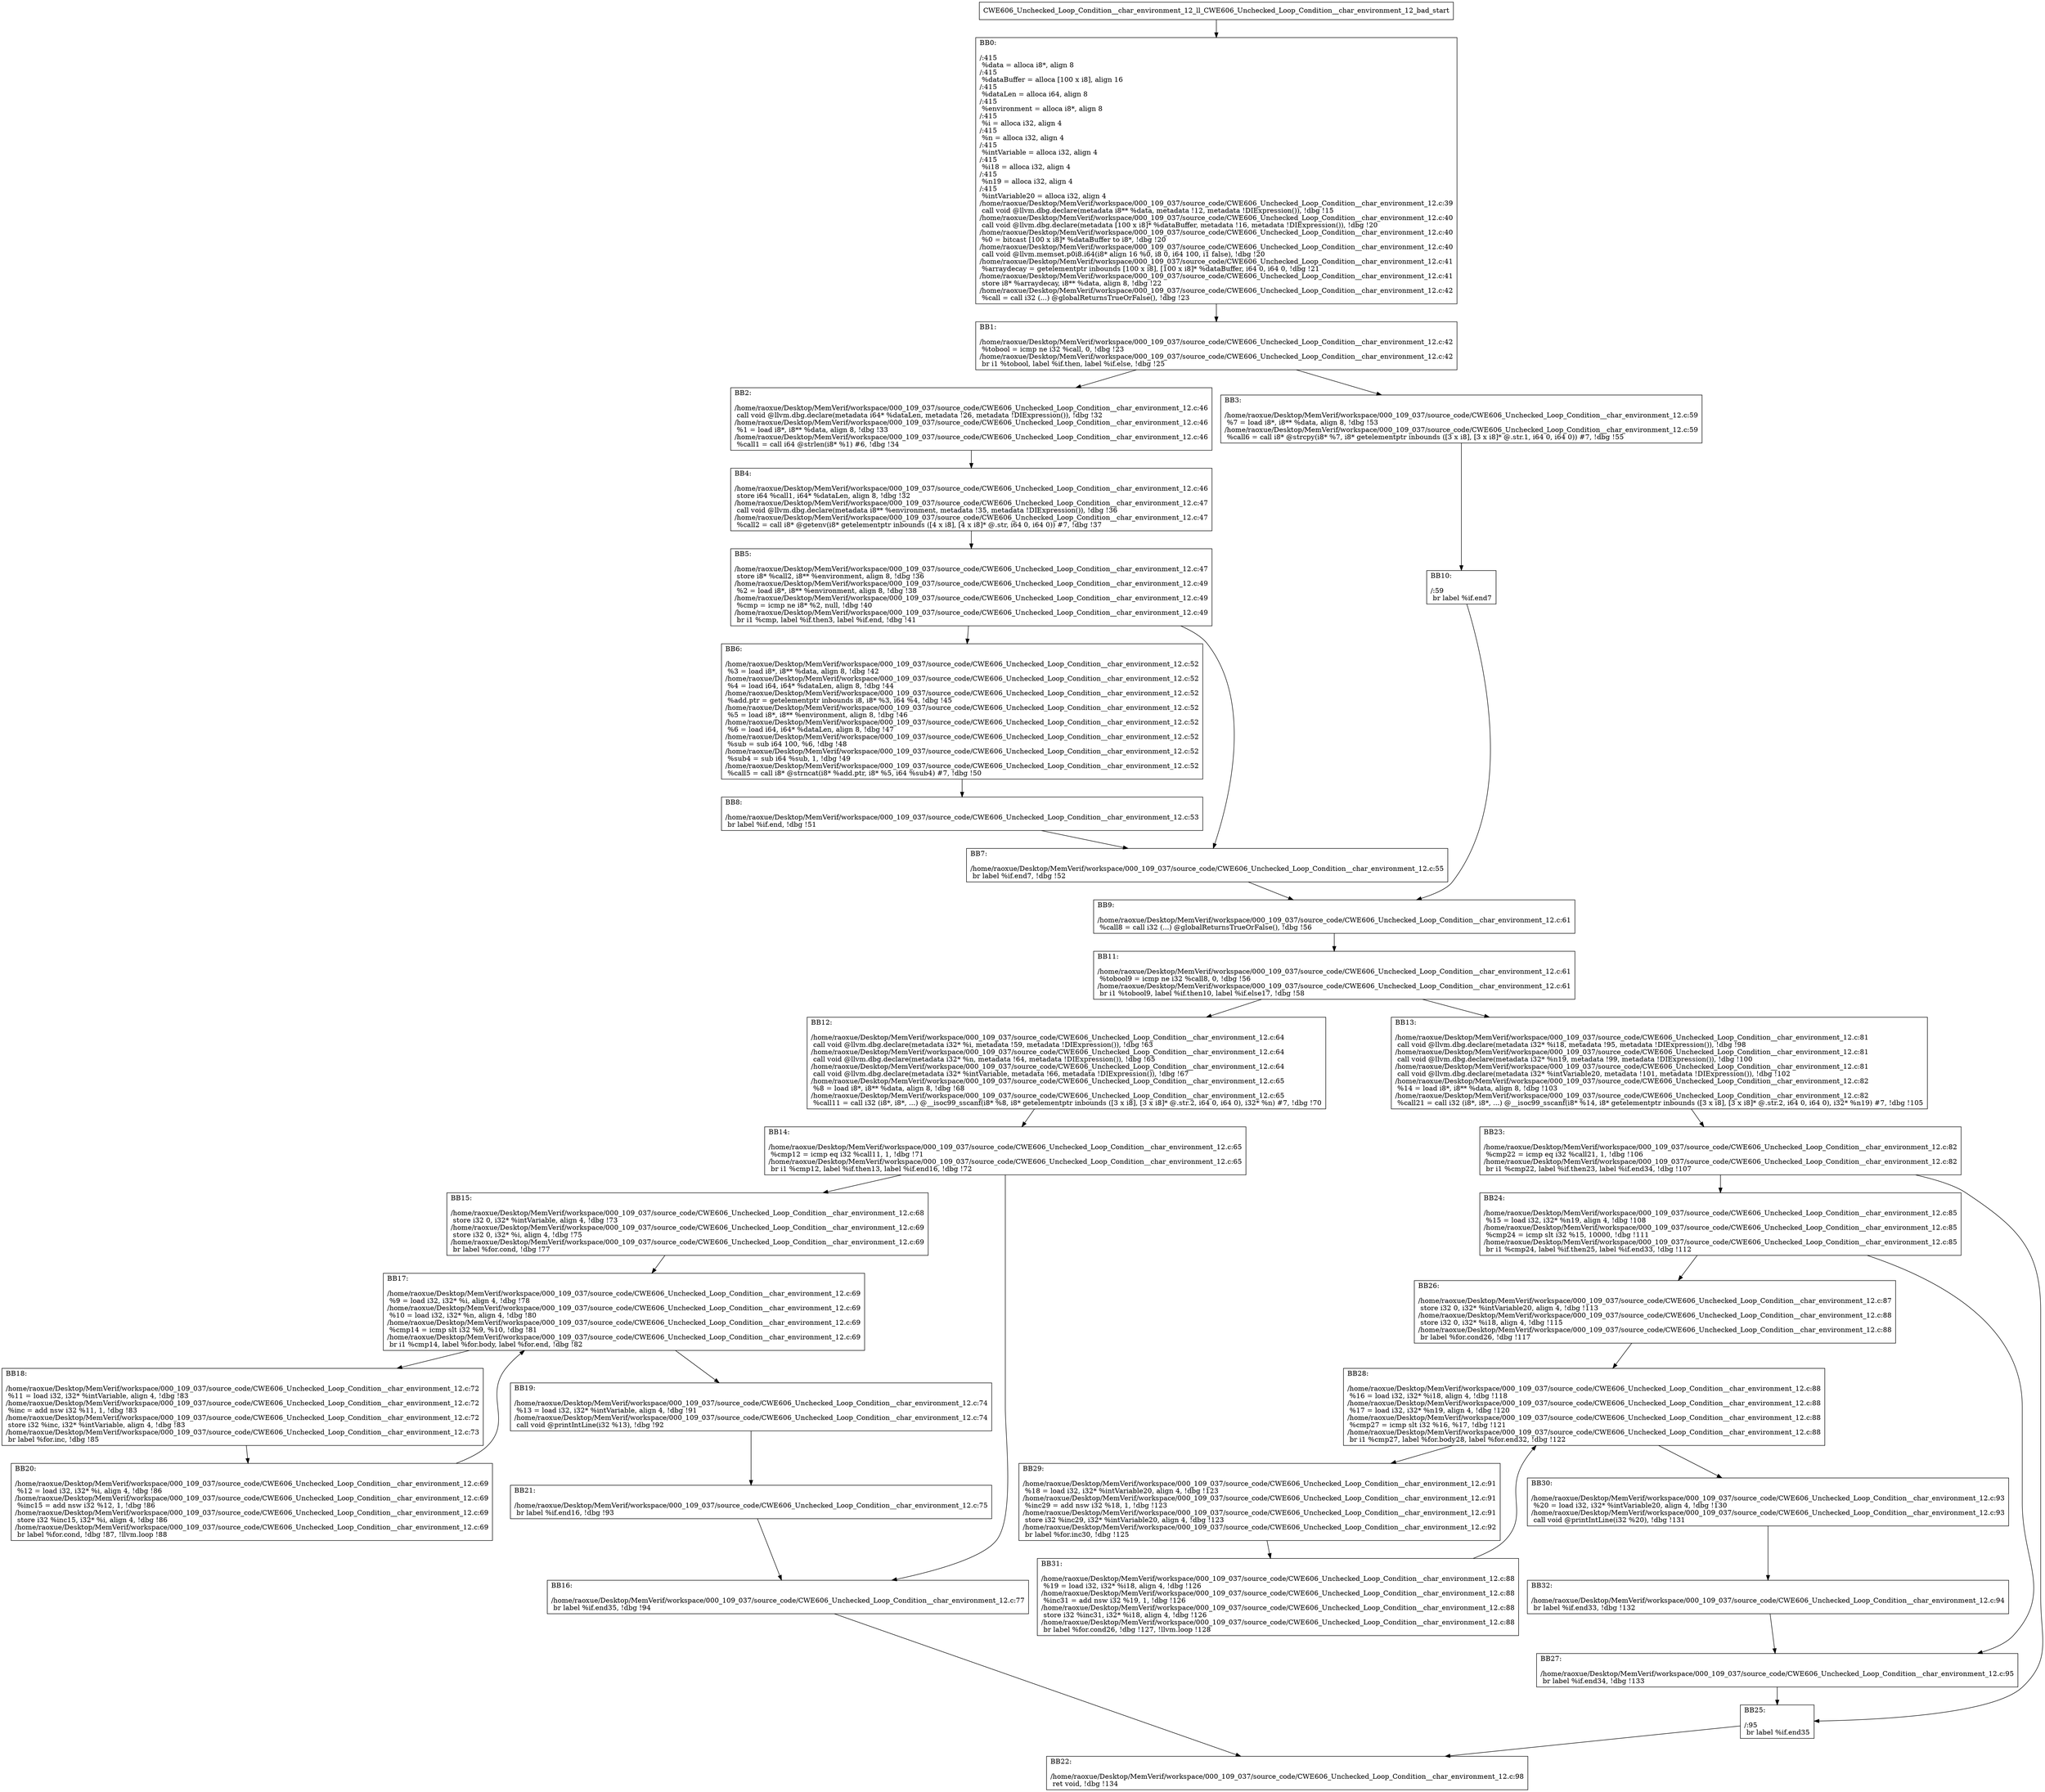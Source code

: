 digraph "CFG for'CWE606_Unchecked_Loop_Condition__char_environment_12_ll_CWE606_Unchecked_Loop_Condition__char_environment_12_bad' function" {
	BBCWE606_Unchecked_Loop_Condition__char_environment_12_ll_CWE606_Unchecked_Loop_Condition__char_environment_12_bad_start[shape=record,label="{CWE606_Unchecked_Loop_Condition__char_environment_12_ll_CWE606_Unchecked_Loop_Condition__char_environment_12_bad_start}"];
	BBCWE606_Unchecked_Loop_Condition__char_environment_12_ll_CWE606_Unchecked_Loop_Condition__char_environment_12_bad_start-> CWE606_Unchecked_Loop_Condition__char_environment_12_ll_CWE606_Unchecked_Loop_Condition__char_environment_12_badBB0;
	CWE606_Unchecked_Loop_Condition__char_environment_12_ll_CWE606_Unchecked_Loop_Condition__char_environment_12_badBB0 [shape=record, label="{BB0:\l\l/:415\l
  %data = alloca i8*, align 8\l
/:415\l
  %dataBuffer = alloca [100 x i8], align 16\l
/:415\l
  %dataLen = alloca i64, align 8\l
/:415\l
  %environment = alloca i8*, align 8\l
/:415\l
  %i = alloca i32, align 4\l
/:415\l
  %n = alloca i32, align 4\l
/:415\l
  %intVariable = alloca i32, align 4\l
/:415\l
  %i18 = alloca i32, align 4\l
/:415\l
  %n19 = alloca i32, align 4\l
/:415\l
  %intVariable20 = alloca i32, align 4\l
/home/raoxue/Desktop/MemVerif/workspace/000_109_037/source_code/CWE606_Unchecked_Loop_Condition__char_environment_12.c:39\l
  call void @llvm.dbg.declare(metadata i8** %data, metadata !12, metadata !DIExpression()), !dbg !15\l
/home/raoxue/Desktop/MemVerif/workspace/000_109_037/source_code/CWE606_Unchecked_Loop_Condition__char_environment_12.c:40\l
  call void @llvm.dbg.declare(metadata [100 x i8]* %dataBuffer, metadata !16, metadata !DIExpression()), !dbg !20\l
/home/raoxue/Desktop/MemVerif/workspace/000_109_037/source_code/CWE606_Unchecked_Loop_Condition__char_environment_12.c:40\l
  %0 = bitcast [100 x i8]* %dataBuffer to i8*, !dbg !20\l
/home/raoxue/Desktop/MemVerif/workspace/000_109_037/source_code/CWE606_Unchecked_Loop_Condition__char_environment_12.c:40\l
  call void @llvm.memset.p0i8.i64(i8* align 16 %0, i8 0, i64 100, i1 false), !dbg !20\l
/home/raoxue/Desktop/MemVerif/workspace/000_109_037/source_code/CWE606_Unchecked_Loop_Condition__char_environment_12.c:41\l
  %arraydecay = getelementptr inbounds [100 x i8], [100 x i8]* %dataBuffer, i64 0, i64 0, !dbg !21\l
/home/raoxue/Desktop/MemVerif/workspace/000_109_037/source_code/CWE606_Unchecked_Loop_Condition__char_environment_12.c:41\l
  store i8* %arraydecay, i8** %data, align 8, !dbg !22\l
/home/raoxue/Desktop/MemVerif/workspace/000_109_037/source_code/CWE606_Unchecked_Loop_Condition__char_environment_12.c:42\l
  %call = call i32 (...) @globalReturnsTrueOrFalse(), !dbg !23\l
}"];
	CWE606_Unchecked_Loop_Condition__char_environment_12_ll_CWE606_Unchecked_Loop_Condition__char_environment_12_badBB0-> CWE606_Unchecked_Loop_Condition__char_environment_12_ll_CWE606_Unchecked_Loop_Condition__char_environment_12_badBB1;
	CWE606_Unchecked_Loop_Condition__char_environment_12_ll_CWE606_Unchecked_Loop_Condition__char_environment_12_badBB1 [shape=record, label="{BB1:\l\l/home/raoxue/Desktop/MemVerif/workspace/000_109_037/source_code/CWE606_Unchecked_Loop_Condition__char_environment_12.c:42\l
  %tobool = icmp ne i32 %call, 0, !dbg !23\l
/home/raoxue/Desktop/MemVerif/workspace/000_109_037/source_code/CWE606_Unchecked_Loop_Condition__char_environment_12.c:42\l
  br i1 %tobool, label %if.then, label %if.else, !dbg !25\l
}"];
	CWE606_Unchecked_Loop_Condition__char_environment_12_ll_CWE606_Unchecked_Loop_Condition__char_environment_12_badBB1-> CWE606_Unchecked_Loop_Condition__char_environment_12_ll_CWE606_Unchecked_Loop_Condition__char_environment_12_badBB2;
	CWE606_Unchecked_Loop_Condition__char_environment_12_ll_CWE606_Unchecked_Loop_Condition__char_environment_12_badBB1-> CWE606_Unchecked_Loop_Condition__char_environment_12_ll_CWE606_Unchecked_Loop_Condition__char_environment_12_badBB3;
	CWE606_Unchecked_Loop_Condition__char_environment_12_ll_CWE606_Unchecked_Loop_Condition__char_environment_12_badBB2 [shape=record, label="{BB2:\l\l/home/raoxue/Desktop/MemVerif/workspace/000_109_037/source_code/CWE606_Unchecked_Loop_Condition__char_environment_12.c:46\l
  call void @llvm.dbg.declare(metadata i64* %dataLen, metadata !26, metadata !DIExpression()), !dbg !32\l
/home/raoxue/Desktop/MemVerif/workspace/000_109_037/source_code/CWE606_Unchecked_Loop_Condition__char_environment_12.c:46\l
  %1 = load i8*, i8** %data, align 8, !dbg !33\l
/home/raoxue/Desktop/MemVerif/workspace/000_109_037/source_code/CWE606_Unchecked_Loop_Condition__char_environment_12.c:46\l
  %call1 = call i64 @strlen(i8* %1) #6, !dbg !34\l
}"];
	CWE606_Unchecked_Loop_Condition__char_environment_12_ll_CWE606_Unchecked_Loop_Condition__char_environment_12_badBB2-> CWE606_Unchecked_Loop_Condition__char_environment_12_ll_CWE606_Unchecked_Loop_Condition__char_environment_12_badBB4;
	CWE606_Unchecked_Loop_Condition__char_environment_12_ll_CWE606_Unchecked_Loop_Condition__char_environment_12_badBB4 [shape=record, label="{BB4:\l\l/home/raoxue/Desktop/MemVerif/workspace/000_109_037/source_code/CWE606_Unchecked_Loop_Condition__char_environment_12.c:46\l
  store i64 %call1, i64* %dataLen, align 8, !dbg !32\l
/home/raoxue/Desktop/MemVerif/workspace/000_109_037/source_code/CWE606_Unchecked_Loop_Condition__char_environment_12.c:47\l
  call void @llvm.dbg.declare(metadata i8** %environment, metadata !35, metadata !DIExpression()), !dbg !36\l
/home/raoxue/Desktop/MemVerif/workspace/000_109_037/source_code/CWE606_Unchecked_Loop_Condition__char_environment_12.c:47\l
  %call2 = call i8* @getenv(i8* getelementptr inbounds ([4 x i8], [4 x i8]* @.str, i64 0, i64 0)) #7, !dbg !37\l
}"];
	CWE606_Unchecked_Loop_Condition__char_environment_12_ll_CWE606_Unchecked_Loop_Condition__char_environment_12_badBB4-> CWE606_Unchecked_Loop_Condition__char_environment_12_ll_CWE606_Unchecked_Loop_Condition__char_environment_12_badBB5;
	CWE606_Unchecked_Loop_Condition__char_environment_12_ll_CWE606_Unchecked_Loop_Condition__char_environment_12_badBB5 [shape=record, label="{BB5:\l\l/home/raoxue/Desktop/MemVerif/workspace/000_109_037/source_code/CWE606_Unchecked_Loop_Condition__char_environment_12.c:47\l
  store i8* %call2, i8** %environment, align 8, !dbg !36\l
/home/raoxue/Desktop/MemVerif/workspace/000_109_037/source_code/CWE606_Unchecked_Loop_Condition__char_environment_12.c:49\l
  %2 = load i8*, i8** %environment, align 8, !dbg !38\l
/home/raoxue/Desktop/MemVerif/workspace/000_109_037/source_code/CWE606_Unchecked_Loop_Condition__char_environment_12.c:49\l
  %cmp = icmp ne i8* %2, null, !dbg !40\l
/home/raoxue/Desktop/MemVerif/workspace/000_109_037/source_code/CWE606_Unchecked_Loop_Condition__char_environment_12.c:49\l
  br i1 %cmp, label %if.then3, label %if.end, !dbg !41\l
}"];
	CWE606_Unchecked_Loop_Condition__char_environment_12_ll_CWE606_Unchecked_Loop_Condition__char_environment_12_badBB5-> CWE606_Unchecked_Loop_Condition__char_environment_12_ll_CWE606_Unchecked_Loop_Condition__char_environment_12_badBB6;
	CWE606_Unchecked_Loop_Condition__char_environment_12_ll_CWE606_Unchecked_Loop_Condition__char_environment_12_badBB5-> CWE606_Unchecked_Loop_Condition__char_environment_12_ll_CWE606_Unchecked_Loop_Condition__char_environment_12_badBB7;
	CWE606_Unchecked_Loop_Condition__char_environment_12_ll_CWE606_Unchecked_Loop_Condition__char_environment_12_badBB6 [shape=record, label="{BB6:\l\l/home/raoxue/Desktop/MemVerif/workspace/000_109_037/source_code/CWE606_Unchecked_Loop_Condition__char_environment_12.c:52\l
  %3 = load i8*, i8** %data, align 8, !dbg !42\l
/home/raoxue/Desktop/MemVerif/workspace/000_109_037/source_code/CWE606_Unchecked_Loop_Condition__char_environment_12.c:52\l
  %4 = load i64, i64* %dataLen, align 8, !dbg !44\l
/home/raoxue/Desktop/MemVerif/workspace/000_109_037/source_code/CWE606_Unchecked_Loop_Condition__char_environment_12.c:52\l
  %add.ptr = getelementptr inbounds i8, i8* %3, i64 %4, !dbg !45\l
/home/raoxue/Desktop/MemVerif/workspace/000_109_037/source_code/CWE606_Unchecked_Loop_Condition__char_environment_12.c:52\l
  %5 = load i8*, i8** %environment, align 8, !dbg !46\l
/home/raoxue/Desktop/MemVerif/workspace/000_109_037/source_code/CWE606_Unchecked_Loop_Condition__char_environment_12.c:52\l
  %6 = load i64, i64* %dataLen, align 8, !dbg !47\l
/home/raoxue/Desktop/MemVerif/workspace/000_109_037/source_code/CWE606_Unchecked_Loop_Condition__char_environment_12.c:52\l
  %sub = sub i64 100, %6, !dbg !48\l
/home/raoxue/Desktop/MemVerif/workspace/000_109_037/source_code/CWE606_Unchecked_Loop_Condition__char_environment_12.c:52\l
  %sub4 = sub i64 %sub, 1, !dbg !49\l
/home/raoxue/Desktop/MemVerif/workspace/000_109_037/source_code/CWE606_Unchecked_Loop_Condition__char_environment_12.c:52\l
  %call5 = call i8* @strncat(i8* %add.ptr, i8* %5, i64 %sub4) #7, !dbg !50\l
}"];
	CWE606_Unchecked_Loop_Condition__char_environment_12_ll_CWE606_Unchecked_Loop_Condition__char_environment_12_badBB6-> CWE606_Unchecked_Loop_Condition__char_environment_12_ll_CWE606_Unchecked_Loop_Condition__char_environment_12_badBB8;
	CWE606_Unchecked_Loop_Condition__char_environment_12_ll_CWE606_Unchecked_Loop_Condition__char_environment_12_badBB8 [shape=record, label="{BB8:\l\l/home/raoxue/Desktop/MemVerif/workspace/000_109_037/source_code/CWE606_Unchecked_Loop_Condition__char_environment_12.c:53\l
  br label %if.end, !dbg !51\l
}"];
	CWE606_Unchecked_Loop_Condition__char_environment_12_ll_CWE606_Unchecked_Loop_Condition__char_environment_12_badBB8-> CWE606_Unchecked_Loop_Condition__char_environment_12_ll_CWE606_Unchecked_Loop_Condition__char_environment_12_badBB7;
	CWE606_Unchecked_Loop_Condition__char_environment_12_ll_CWE606_Unchecked_Loop_Condition__char_environment_12_badBB7 [shape=record, label="{BB7:\l\l/home/raoxue/Desktop/MemVerif/workspace/000_109_037/source_code/CWE606_Unchecked_Loop_Condition__char_environment_12.c:55\l
  br label %if.end7, !dbg !52\l
}"];
	CWE606_Unchecked_Loop_Condition__char_environment_12_ll_CWE606_Unchecked_Loop_Condition__char_environment_12_badBB7-> CWE606_Unchecked_Loop_Condition__char_environment_12_ll_CWE606_Unchecked_Loop_Condition__char_environment_12_badBB9;
	CWE606_Unchecked_Loop_Condition__char_environment_12_ll_CWE606_Unchecked_Loop_Condition__char_environment_12_badBB3 [shape=record, label="{BB3:\l\l/home/raoxue/Desktop/MemVerif/workspace/000_109_037/source_code/CWE606_Unchecked_Loop_Condition__char_environment_12.c:59\l
  %7 = load i8*, i8** %data, align 8, !dbg !53\l
/home/raoxue/Desktop/MemVerif/workspace/000_109_037/source_code/CWE606_Unchecked_Loop_Condition__char_environment_12.c:59\l
  %call6 = call i8* @strcpy(i8* %7, i8* getelementptr inbounds ([3 x i8], [3 x i8]* @.str.1, i64 0, i64 0)) #7, !dbg !55\l
}"];
	CWE606_Unchecked_Loop_Condition__char_environment_12_ll_CWE606_Unchecked_Loop_Condition__char_environment_12_badBB3-> CWE606_Unchecked_Loop_Condition__char_environment_12_ll_CWE606_Unchecked_Loop_Condition__char_environment_12_badBB10;
	CWE606_Unchecked_Loop_Condition__char_environment_12_ll_CWE606_Unchecked_Loop_Condition__char_environment_12_badBB10 [shape=record, label="{BB10:\l\l/:59\l
  br label %if.end7\l
}"];
	CWE606_Unchecked_Loop_Condition__char_environment_12_ll_CWE606_Unchecked_Loop_Condition__char_environment_12_badBB10-> CWE606_Unchecked_Loop_Condition__char_environment_12_ll_CWE606_Unchecked_Loop_Condition__char_environment_12_badBB9;
	CWE606_Unchecked_Loop_Condition__char_environment_12_ll_CWE606_Unchecked_Loop_Condition__char_environment_12_badBB9 [shape=record, label="{BB9:\l\l/home/raoxue/Desktop/MemVerif/workspace/000_109_037/source_code/CWE606_Unchecked_Loop_Condition__char_environment_12.c:61\l
  %call8 = call i32 (...) @globalReturnsTrueOrFalse(), !dbg !56\l
}"];
	CWE606_Unchecked_Loop_Condition__char_environment_12_ll_CWE606_Unchecked_Loop_Condition__char_environment_12_badBB9-> CWE606_Unchecked_Loop_Condition__char_environment_12_ll_CWE606_Unchecked_Loop_Condition__char_environment_12_badBB11;
	CWE606_Unchecked_Loop_Condition__char_environment_12_ll_CWE606_Unchecked_Loop_Condition__char_environment_12_badBB11 [shape=record, label="{BB11:\l\l/home/raoxue/Desktop/MemVerif/workspace/000_109_037/source_code/CWE606_Unchecked_Loop_Condition__char_environment_12.c:61\l
  %tobool9 = icmp ne i32 %call8, 0, !dbg !56\l
/home/raoxue/Desktop/MemVerif/workspace/000_109_037/source_code/CWE606_Unchecked_Loop_Condition__char_environment_12.c:61\l
  br i1 %tobool9, label %if.then10, label %if.else17, !dbg !58\l
}"];
	CWE606_Unchecked_Loop_Condition__char_environment_12_ll_CWE606_Unchecked_Loop_Condition__char_environment_12_badBB11-> CWE606_Unchecked_Loop_Condition__char_environment_12_ll_CWE606_Unchecked_Loop_Condition__char_environment_12_badBB12;
	CWE606_Unchecked_Loop_Condition__char_environment_12_ll_CWE606_Unchecked_Loop_Condition__char_environment_12_badBB11-> CWE606_Unchecked_Loop_Condition__char_environment_12_ll_CWE606_Unchecked_Loop_Condition__char_environment_12_badBB13;
	CWE606_Unchecked_Loop_Condition__char_environment_12_ll_CWE606_Unchecked_Loop_Condition__char_environment_12_badBB12 [shape=record, label="{BB12:\l\l/home/raoxue/Desktop/MemVerif/workspace/000_109_037/source_code/CWE606_Unchecked_Loop_Condition__char_environment_12.c:64\l
  call void @llvm.dbg.declare(metadata i32* %i, metadata !59, metadata !DIExpression()), !dbg !63\l
/home/raoxue/Desktop/MemVerif/workspace/000_109_037/source_code/CWE606_Unchecked_Loop_Condition__char_environment_12.c:64\l
  call void @llvm.dbg.declare(metadata i32* %n, metadata !64, metadata !DIExpression()), !dbg !65\l
/home/raoxue/Desktop/MemVerif/workspace/000_109_037/source_code/CWE606_Unchecked_Loop_Condition__char_environment_12.c:64\l
  call void @llvm.dbg.declare(metadata i32* %intVariable, metadata !66, metadata !DIExpression()), !dbg !67\l
/home/raoxue/Desktop/MemVerif/workspace/000_109_037/source_code/CWE606_Unchecked_Loop_Condition__char_environment_12.c:65\l
  %8 = load i8*, i8** %data, align 8, !dbg !68\l
/home/raoxue/Desktop/MemVerif/workspace/000_109_037/source_code/CWE606_Unchecked_Loop_Condition__char_environment_12.c:65\l
  %call11 = call i32 (i8*, i8*, ...) @__isoc99_sscanf(i8* %8, i8* getelementptr inbounds ([3 x i8], [3 x i8]* @.str.2, i64 0, i64 0), i32* %n) #7, !dbg !70\l
}"];
	CWE606_Unchecked_Loop_Condition__char_environment_12_ll_CWE606_Unchecked_Loop_Condition__char_environment_12_badBB12-> CWE606_Unchecked_Loop_Condition__char_environment_12_ll_CWE606_Unchecked_Loop_Condition__char_environment_12_badBB14;
	CWE606_Unchecked_Loop_Condition__char_environment_12_ll_CWE606_Unchecked_Loop_Condition__char_environment_12_badBB14 [shape=record, label="{BB14:\l\l/home/raoxue/Desktop/MemVerif/workspace/000_109_037/source_code/CWE606_Unchecked_Loop_Condition__char_environment_12.c:65\l
  %cmp12 = icmp eq i32 %call11, 1, !dbg !71\l
/home/raoxue/Desktop/MemVerif/workspace/000_109_037/source_code/CWE606_Unchecked_Loop_Condition__char_environment_12.c:65\l
  br i1 %cmp12, label %if.then13, label %if.end16, !dbg !72\l
}"];
	CWE606_Unchecked_Loop_Condition__char_environment_12_ll_CWE606_Unchecked_Loop_Condition__char_environment_12_badBB14-> CWE606_Unchecked_Loop_Condition__char_environment_12_ll_CWE606_Unchecked_Loop_Condition__char_environment_12_badBB15;
	CWE606_Unchecked_Loop_Condition__char_environment_12_ll_CWE606_Unchecked_Loop_Condition__char_environment_12_badBB14-> CWE606_Unchecked_Loop_Condition__char_environment_12_ll_CWE606_Unchecked_Loop_Condition__char_environment_12_badBB16;
	CWE606_Unchecked_Loop_Condition__char_environment_12_ll_CWE606_Unchecked_Loop_Condition__char_environment_12_badBB15 [shape=record, label="{BB15:\l\l/home/raoxue/Desktop/MemVerif/workspace/000_109_037/source_code/CWE606_Unchecked_Loop_Condition__char_environment_12.c:68\l
  store i32 0, i32* %intVariable, align 4, !dbg !73\l
/home/raoxue/Desktop/MemVerif/workspace/000_109_037/source_code/CWE606_Unchecked_Loop_Condition__char_environment_12.c:69\l
  store i32 0, i32* %i, align 4, !dbg !75\l
/home/raoxue/Desktop/MemVerif/workspace/000_109_037/source_code/CWE606_Unchecked_Loop_Condition__char_environment_12.c:69\l
  br label %for.cond, !dbg !77\l
}"];
	CWE606_Unchecked_Loop_Condition__char_environment_12_ll_CWE606_Unchecked_Loop_Condition__char_environment_12_badBB15-> CWE606_Unchecked_Loop_Condition__char_environment_12_ll_CWE606_Unchecked_Loop_Condition__char_environment_12_badBB17;
	CWE606_Unchecked_Loop_Condition__char_environment_12_ll_CWE606_Unchecked_Loop_Condition__char_environment_12_badBB17 [shape=record, label="{BB17:\l\l/home/raoxue/Desktop/MemVerif/workspace/000_109_037/source_code/CWE606_Unchecked_Loop_Condition__char_environment_12.c:69\l
  %9 = load i32, i32* %i, align 4, !dbg !78\l
/home/raoxue/Desktop/MemVerif/workspace/000_109_037/source_code/CWE606_Unchecked_Loop_Condition__char_environment_12.c:69\l
  %10 = load i32, i32* %n, align 4, !dbg !80\l
/home/raoxue/Desktop/MemVerif/workspace/000_109_037/source_code/CWE606_Unchecked_Loop_Condition__char_environment_12.c:69\l
  %cmp14 = icmp slt i32 %9, %10, !dbg !81\l
/home/raoxue/Desktop/MemVerif/workspace/000_109_037/source_code/CWE606_Unchecked_Loop_Condition__char_environment_12.c:69\l
  br i1 %cmp14, label %for.body, label %for.end, !dbg !82\l
}"];
	CWE606_Unchecked_Loop_Condition__char_environment_12_ll_CWE606_Unchecked_Loop_Condition__char_environment_12_badBB17-> CWE606_Unchecked_Loop_Condition__char_environment_12_ll_CWE606_Unchecked_Loop_Condition__char_environment_12_badBB18;
	CWE606_Unchecked_Loop_Condition__char_environment_12_ll_CWE606_Unchecked_Loop_Condition__char_environment_12_badBB17-> CWE606_Unchecked_Loop_Condition__char_environment_12_ll_CWE606_Unchecked_Loop_Condition__char_environment_12_badBB19;
	CWE606_Unchecked_Loop_Condition__char_environment_12_ll_CWE606_Unchecked_Loop_Condition__char_environment_12_badBB18 [shape=record, label="{BB18:\l\l/home/raoxue/Desktop/MemVerif/workspace/000_109_037/source_code/CWE606_Unchecked_Loop_Condition__char_environment_12.c:72\l
  %11 = load i32, i32* %intVariable, align 4, !dbg !83\l
/home/raoxue/Desktop/MemVerif/workspace/000_109_037/source_code/CWE606_Unchecked_Loop_Condition__char_environment_12.c:72\l
  %inc = add nsw i32 %11, 1, !dbg !83\l
/home/raoxue/Desktop/MemVerif/workspace/000_109_037/source_code/CWE606_Unchecked_Loop_Condition__char_environment_12.c:72\l
  store i32 %inc, i32* %intVariable, align 4, !dbg !83\l
/home/raoxue/Desktop/MemVerif/workspace/000_109_037/source_code/CWE606_Unchecked_Loop_Condition__char_environment_12.c:73\l
  br label %for.inc, !dbg !85\l
}"];
	CWE606_Unchecked_Loop_Condition__char_environment_12_ll_CWE606_Unchecked_Loop_Condition__char_environment_12_badBB18-> CWE606_Unchecked_Loop_Condition__char_environment_12_ll_CWE606_Unchecked_Loop_Condition__char_environment_12_badBB20;
	CWE606_Unchecked_Loop_Condition__char_environment_12_ll_CWE606_Unchecked_Loop_Condition__char_environment_12_badBB20 [shape=record, label="{BB20:\l\l/home/raoxue/Desktop/MemVerif/workspace/000_109_037/source_code/CWE606_Unchecked_Loop_Condition__char_environment_12.c:69\l
  %12 = load i32, i32* %i, align 4, !dbg !86\l
/home/raoxue/Desktop/MemVerif/workspace/000_109_037/source_code/CWE606_Unchecked_Loop_Condition__char_environment_12.c:69\l
  %inc15 = add nsw i32 %12, 1, !dbg !86\l
/home/raoxue/Desktop/MemVerif/workspace/000_109_037/source_code/CWE606_Unchecked_Loop_Condition__char_environment_12.c:69\l
  store i32 %inc15, i32* %i, align 4, !dbg !86\l
/home/raoxue/Desktop/MemVerif/workspace/000_109_037/source_code/CWE606_Unchecked_Loop_Condition__char_environment_12.c:69\l
  br label %for.cond, !dbg !87, !llvm.loop !88\l
}"];
	CWE606_Unchecked_Loop_Condition__char_environment_12_ll_CWE606_Unchecked_Loop_Condition__char_environment_12_badBB20-> CWE606_Unchecked_Loop_Condition__char_environment_12_ll_CWE606_Unchecked_Loop_Condition__char_environment_12_badBB17;
	CWE606_Unchecked_Loop_Condition__char_environment_12_ll_CWE606_Unchecked_Loop_Condition__char_environment_12_badBB19 [shape=record, label="{BB19:\l\l/home/raoxue/Desktop/MemVerif/workspace/000_109_037/source_code/CWE606_Unchecked_Loop_Condition__char_environment_12.c:74\l
  %13 = load i32, i32* %intVariable, align 4, !dbg !91\l
/home/raoxue/Desktop/MemVerif/workspace/000_109_037/source_code/CWE606_Unchecked_Loop_Condition__char_environment_12.c:74\l
  call void @printIntLine(i32 %13), !dbg !92\l
}"];
	CWE606_Unchecked_Loop_Condition__char_environment_12_ll_CWE606_Unchecked_Loop_Condition__char_environment_12_badBB19-> CWE606_Unchecked_Loop_Condition__char_environment_12_ll_CWE606_Unchecked_Loop_Condition__char_environment_12_badBB21;
	CWE606_Unchecked_Loop_Condition__char_environment_12_ll_CWE606_Unchecked_Loop_Condition__char_environment_12_badBB21 [shape=record, label="{BB21:\l\l/home/raoxue/Desktop/MemVerif/workspace/000_109_037/source_code/CWE606_Unchecked_Loop_Condition__char_environment_12.c:75\l
  br label %if.end16, !dbg !93\l
}"];
	CWE606_Unchecked_Loop_Condition__char_environment_12_ll_CWE606_Unchecked_Loop_Condition__char_environment_12_badBB21-> CWE606_Unchecked_Loop_Condition__char_environment_12_ll_CWE606_Unchecked_Loop_Condition__char_environment_12_badBB16;
	CWE606_Unchecked_Loop_Condition__char_environment_12_ll_CWE606_Unchecked_Loop_Condition__char_environment_12_badBB16 [shape=record, label="{BB16:\l\l/home/raoxue/Desktop/MemVerif/workspace/000_109_037/source_code/CWE606_Unchecked_Loop_Condition__char_environment_12.c:77\l
  br label %if.end35, !dbg !94\l
}"];
	CWE606_Unchecked_Loop_Condition__char_environment_12_ll_CWE606_Unchecked_Loop_Condition__char_environment_12_badBB16-> CWE606_Unchecked_Loop_Condition__char_environment_12_ll_CWE606_Unchecked_Loop_Condition__char_environment_12_badBB22;
	CWE606_Unchecked_Loop_Condition__char_environment_12_ll_CWE606_Unchecked_Loop_Condition__char_environment_12_badBB13 [shape=record, label="{BB13:\l\l/home/raoxue/Desktop/MemVerif/workspace/000_109_037/source_code/CWE606_Unchecked_Loop_Condition__char_environment_12.c:81\l
  call void @llvm.dbg.declare(metadata i32* %i18, metadata !95, metadata !DIExpression()), !dbg !98\l
/home/raoxue/Desktop/MemVerif/workspace/000_109_037/source_code/CWE606_Unchecked_Loop_Condition__char_environment_12.c:81\l
  call void @llvm.dbg.declare(metadata i32* %n19, metadata !99, metadata !DIExpression()), !dbg !100\l
/home/raoxue/Desktop/MemVerif/workspace/000_109_037/source_code/CWE606_Unchecked_Loop_Condition__char_environment_12.c:81\l
  call void @llvm.dbg.declare(metadata i32* %intVariable20, metadata !101, metadata !DIExpression()), !dbg !102\l
/home/raoxue/Desktop/MemVerif/workspace/000_109_037/source_code/CWE606_Unchecked_Loop_Condition__char_environment_12.c:82\l
  %14 = load i8*, i8** %data, align 8, !dbg !103\l
/home/raoxue/Desktop/MemVerif/workspace/000_109_037/source_code/CWE606_Unchecked_Loop_Condition__char_environment_12.c:82\l
  %call21 = call i32 (i8*, i8*, ...) @__isoc99_sscanf(i8* %14, i8* getelementptr inbounds ([3 x i8], [3 x i8]* @.str.2, i64 0, i64 0), i32* %n19) #7, !dbg !105\l
}"];
	CWE606_Unchecked_Loop_Condition__char_environment_12_ll_CWE606_Unchecked_Loop_Condition__char_environment_12_badBB13-> CWE606_Unchecked_Loop_Condition__char_environment_12_ll_CWE606_Unchecked_Loop_Condition__char_environment_12_badBB23;
	CWE606_Unchecked_Loop_Condition__char_environment_12_ll_CWE606_Unchecked_Loop_Condition__char_environment_12_badBB23 [shape=record, label="{BB23:\l\l/home/raoxue/Desktop/MemVerif/workspace/000_109_037/source_code/CWE606_Unchecked_Loop_Condition__char_environment_12.c:82\l
  %cmp22 = icmp eq i32 %call21, 1, !dbg !106\l
/home/raoxue/Desktop/MemVerif/workspace/000_109_037/source_code/CWE606_Unchecked_Loop_Condition__char_environment_12.c:82\l
  br i1 %cmp22, label %if.then23, label %if.end34, !dbg !107\l
}"];
	CWE606_Unchecked_Loop_Condition__char_environment_12_ll_CWE606_Unchecked_Loop_Condition__char_environment_12_badBB23-> CWE606_Unchecked_Loop_Condition__char_environment_12_ll_CWE606_Unchecked_Loop_Condition__char_environment_12_badBB24;
	CWE606_Unchecked_Loop_Condition__char_environment_12_ll_CWE606_Unchecked_Loop_Condition__char_environment_12_badBB23-> CWE606_Unchecked_Loop_Condition__char_environment_12_ll_CWE606_Unchecked_Loop_Condition__char_environment_12_badBB25;
	CWE606_Unchecked_Loop_Condition__char_environment_12_ll_CWE606_Unchecked_Loop_Condition__char_environment_12_badBB24 [shape=record, label="{BB24:\l\l/home/raoxue/Desktop/MemVerif/workspace/000_109_037/source_code/CWE606_Unchecked_Loop_Condition__char_environment_12.c:85\l
  %15 = load i32, i32* %n19, align 4, !dbg !108\l
/home/raoxue/Desktop/MemVerif/workspace/000_109_037/source_code/CWE606_Unchecked_Loop_Condition__char_environment_12.c:85\l
  %cmp24 = icmp slt i32 %15, 10000, !dbg !111\l
/home/raoxue/Desktop/MemVerif/workspace/000_109_037/source_code/CWE606_Unchecked_Loop_Condition__char_environment_12.c:85\l
  br i1 %cmp24, label %if.then25, label %if.end33, !dbg !112\l
}"];
	CWE606_Unchecked_Loop_Condition__char_environment_12_ll_CWE606_Unchecked_Loop_Condition__char_environment_12_badBB24-> CWE606_Unchecked_Loop_Condition__char_environment_12_ll_CWE606_Unchecked_Loop_Condition__char_environment_12_badBB26;
	CWE606_Unchecked_Loop_Condition__char_environment_12_ll_CWE606_Unchecked_Loop_Condition__char_environment_12_badBB24-> CWE606_Unchecked_Loop_Condition__char_environment_12_ll_CWE606_Unchecked_Loop_Condition__char_environment_12_badBB27;
	CWE606_Unchecked_Loop_Condition__char_environment_12_ll_CWE606_Unchecked_Loop_Condition__char_environment_12_badBB26 [shape=record, label="{BB26:\l\l/home/raoxue/Desktop/MemVerif/workspace/000_109_037/source_code/CWE606_Unchecked_Loop_Condition__char_environment_12.c:87\l
  store i32 0, i32* %intVariable20, align 4, !dbg !113\l
/home/raoxue/Desktop/MemVerif/workspace/000_109_037/source_code/CWE606_Unchecked_Loop_Condition__char_environment_12.c:88\l
  store i32 0, i32* %i18, align 4, !dbg !115\l
/home/raoxue/Desktop/MemVerif/workspace/000_109_037/source_code/CWE606_Unchecked_Loop_Condition__char_environment_12.c:88\l
  br label %for.cond26, !dbg !117\l
}"];
	CWE606_Unchecked_Loop_Condition__char_environment_12_ll_CWE606_Unchecked_Loop_Condition__char_environment_12_badBB26-> CWE606_Unchecked_Loop_Condition__char_environment_12_ll_CWE606_Unchecked_Loop_Condition__char_environment_12_badBB28;
	CWE606_Unchecked_Loop_Condition__char_environment_12_ll_CWE606_Unchecked_Loop_Condition__char_environment_12_badBB28 [shape=record, label="{BB28:\l\l/home/raoxue/Desktop/MemVerif/workspace/000_109_037/source_code/CWE606_Unchecked_Loop_Condition__char_environment_12.c:88\l
  %16 = load i32, i32* %i18, align 4, !dbg !118\l
/home/raoxue/Desktop/MemVerif/workspace/000_109_037/source_code/CWE606_Unchecked_Loop_Condition__char_environment_12.c:88\l
  %17 = load i32, i32* %n19, align 4, !dbg !120\l
/home/raoxue/Desktop/MemVerif/workspace/000_109_037/source_code/CWE606_Unchecked_Loop_Condition__char_environment_12.c:88\l
  %cmp27 = icmp slt i32 %16, %17, !dbg !121\l
/home/raoxue/Desktop/MemVerif/workspace/000_109_037/source_code/CWE606_Unchecked_Loop_Condition__char_environment_12.c:88\l
  br i1 %cmp27, label %for.body28, label %for.end32, !dbg !122\l
}"];
	CWE606_Unchecked_Loop_Condition__char_environment_12_ll_CWE606_Unchecked_Loop_Condition__char_environment_12_badBB28-> CWE606_Unchecked_Loop_Condition__char_environment_12_ll_CWE606_Unchecked_Loop_Condition__char_environment_12_badBB29;
	CWE606_Unchecked_Loop_Condition__char_environment_12_ll_CWE606_Unchecked_Loop_Condition__char_environment_12_badBB28-> CWE606_Unchecked_Loop_Condition__char_environment_12_ll_CWE606_Unchecked_Loop_Condition__char_environment_12_badBB30;
	CWE606_Unchecked_Loop_Condition__char_environment_12_ll_CWE606_Unchecked_Loop_Condition__char_environment_12_badBB29 [shape=record, label="{BB29:\l\l/home/raoxue/Desktop/MemVerif/workspace/000_109_037/source_code/CWE606_Unchecked_Loop_Condition__char_environment_12.c:91\l
  %18 = load i32, i32* %intVariable20, align 4, !dbg !123\l
/home/raoxue/Desktop/MemVerif/workspace/000_109_037/source_code/CWE606_Unchecked_Loop_Condition__char_environment_12.c:91\l
  %inc29 = add nsw i32 %18, 1, !dbg !123\l
/home/raoxue/Desktop/MemVerif/workspace/000_109_037/source_code/CWE606_Unchecked_Loop_Condition__char_environment_12.c:91\l
  store i32 %inc29, i32* %intVariable20, align 4, !dbg !123\l
/home/raoxue/Desktop/MemVerif/workspace/000_109_037/source_code/CWE606_Unchecked_Loop_Condition__char_environment_12.c:92\l
  br label %for.inc30, !dbg !125\l
}"];
	CWE606_Unchecked_Loop_Condition__char_environment_12_ll_CWE606_Unchecked_Loop_Condition__char_environment_12_badBB29-> CWE606_Unchecked_Loop_Condition__char_environment_12_ll_CWE606_Unchecked_Loop_Condition__char_environment_12_badBB31;
	CWE606_Unchecked_Loop_Condition__char_environment_12_ll_CWE606_Unchecked_Loop_Condition__char_environment_12_badBB31 [shape=record, label="{BB31:\l\l/home/raoxue/Desktop/MemVerif/workspace/000_109_037/source_code/CWE606_Unchecked_Loop_Condition__char_environment_12.c:88\l
  %19 = load i32, i32* %i18, align 4, !dbg !126\l
/home/raoxue/Desktop/MemVerif/workspace/000_109_037/source_code/CWE606_Unchecked_Loop_Condition__char_environment_12.c:88\l
  %inc31 = add nsw i32 %19, 1, !dbg !126\l
/home/raoxue/Desktop/MemVerif/workspace/000_109_037/source_code/CWE606_Unchecked_Loop_Condition__char_environment_12.c:88\l
  store i32 %inc31, i32* %i18, align 4, !dbg !126\l
/home/raoxue/Desktop/MemVerif/workspace/000_109_037/source_code/CWE606_Unchecked_Loop_Condition__char_environment_12.c:88\l
  br label %for.cond26, !dbg !127, !llvm.loop !128\l
}"];
	CWE606_Unchecked_Loop_Condition__char_environment_12_ll_CWE606_Unchecked_Loop_Condition__char_environment_12_badBB31-> CWE606_Unchecked_Loop_Condition__char_environment_12_ll_CWE606_Unchecked_Loop_Condition__char_environment_12_badBB28;
	CWE606_Unchecked_Loop_Condition__char_environment_12_ll_CWE606_Unchecked_Loop_Condition__char_environment_12_badBB30 [shape=record, label="{BB30:\l\l/home/raoxue/Desktop/MemVerif/workspace/000_109_037/source_code/CWE606_Unchecked_Loop_Condition__char_environment_12.c:93\l
  %20 = load i32, i32* %intVariable20, align 4, !dbg !130\l
/home/raoxue/Desktop/MemVerif/workspace/000_109_037/source_code/CWE606_Unchecked_Loop_Condition__char_environment_12.c:93\l
  call void @printIntLine(i32 %20), !dbg !131\l
}"];
	CWE606_Unchecked_Loop_Condition__char_environment_12_ll_CWE606_Unchecked_Loop_Condition__char_environment_12_badBB30-> CWE606_Unchecked_Loop_Condition__char_environment_12_ll_CWE606_Unchecked_Loop_Condition__char_environment_12_badBB32;
	CWE606_Unchecked_Loop_Condition__char_environment_12_ll_CWE606_Unchecked_Loop_Condition__char_environment_12_badBB32 [shape=record, label="{BB32:\l\l/home/raoxue/Desktop/MemVerif/workspace/000_109_037/source_code/CWE606_Unchecked_Loop_Condition__char_environment_12.c:94\l
  br label %if.end33, !dbg !132\l
}"];
	CWE606_Unchecked_Loop_Condition__char_environment_12_ll_CWE606_Unchecked_Loop_Condition__char_environment_12_badBB32-> CWE606_Unchecked_Loop_Condition__char_environment_12_ll_CWE606_Unchecked_Loop_Condition__char_environment_12_badBB27;
	CWE606_Unchecked_Loop_Condition__char_environment_12_ll_CWE606_Unchecked_Loop_Condition__char_environment_12_badBB27 [shape=record, label="{BB27:\l\l/home/raoxue/Desktop/MemVerif/workspace/000_109_037/source_code/CWE606_Unchecked_Loop_Condition__char_environment_12.c:95\l
  br label %if.end34, !dbg !133\l
}"];
	CWE606_Unchecked_Loop_Condition__char_environment_12_ll_CWE606_Unchecked_Loop_Condition__char_environment_12_badBB27-> CWE606_Unchecked_Loop_Condition__char_environment_12_ll_CWE606_Unchecked_Loop_Condition__char_environment_12_badBB25;
	CWE606_Unchecked_Loop_Condition__char_environment_12_ll_CWE606_Unchecked_Loop_Condition__char_environment_12_badBB25 [shape=record, label="{BB25:\l\l/:95\l
  br label %if.end35\l
}"];
	CWE606_Unchecked_Loop_Condition__char_environment_12_ll_CWE606_Unchecked_Loop_Condition__char_environment_12_badBB25-> CWE606_Unchecked_Loop_Condition__char_environment_12_ll_CWE606_Unchecked_Loop_Condition__char_environment_12_badBB22;
	CWE606_Unchecked_Loop_Condition__char_environment_12_ll_CWE606_Unchecked_Loop_Condition__char_environment_12_badBB22 [shape=record, label="{BB22:\l\l/home/raoxue/Desktop/MemVerif/workspace/000_109_037/source_code/CWE606_Unchecked_Loop_Condition__char_environment_12.c:98\l
  ret void, !dbg !134\l
}"];
}
